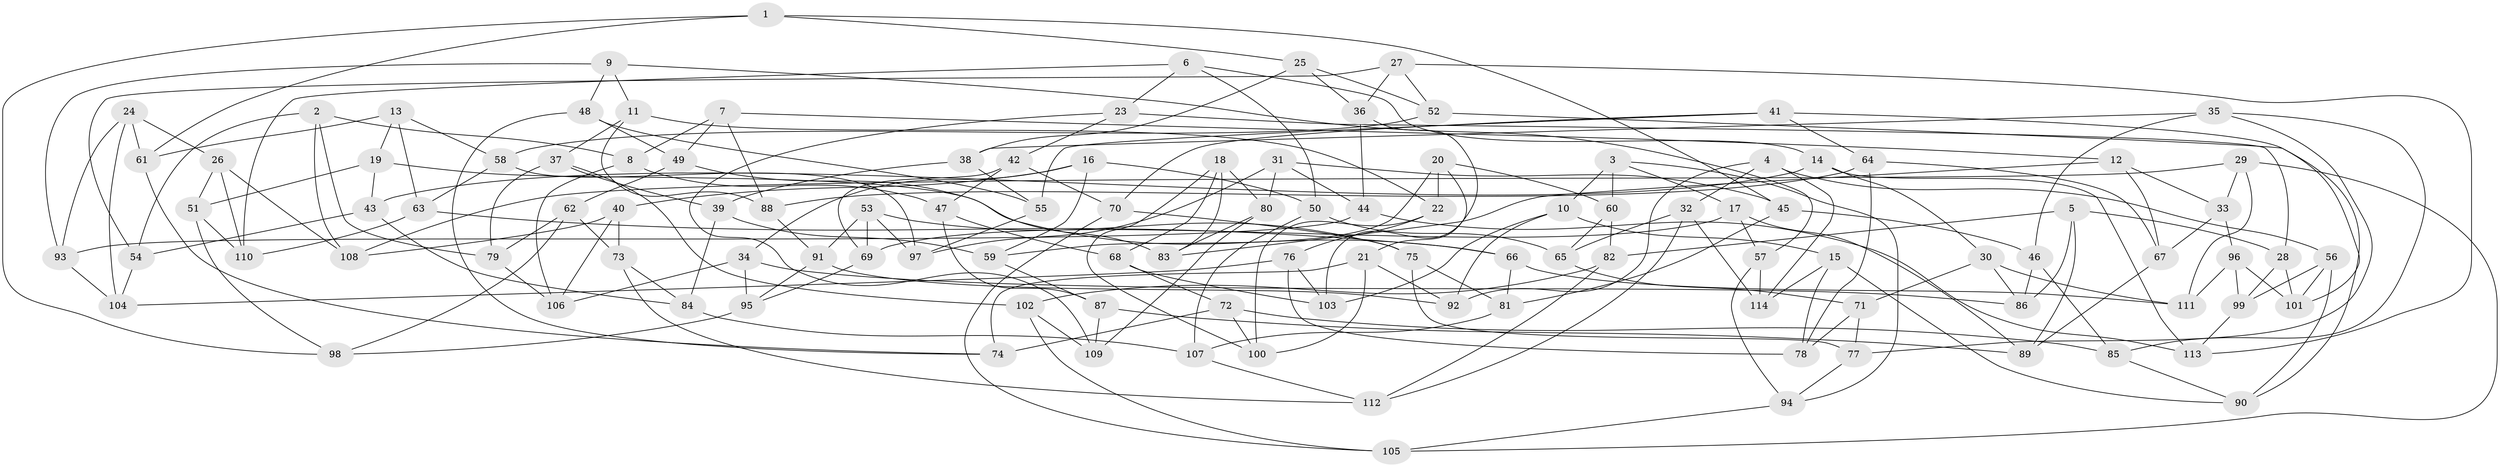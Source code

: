 // Generated by graph-tools (version 1.1) at 2025/50/03/09/25 03:50:49]
// undirected, 114 vertices, 228 edges
graph export_dot {
graph [start="1"]
  node [color=gray90,style=filled];
  1;
  2;
  3;
  4;
  5;
  6;
  7;
  8;
  9;
  10;
  11;
  12;
  13;
  14;
  15;
  16;
  17;
  18;
  19;
  20;
  21;
  22;
  23;
  24;
  25;
  26;
  27;
  28;
  29;
  30;
  31;
  32;
  33;
  34;
  35;
  36;
  37;
  38;
  39;
  40;
  41;
  42;
  43;
  44;
  45;
  46;
  47;
  48;
  49;
  50;
  51;
  52;
  53;
  54;
  55;
  56;
  57;
  58;
  59;
  60;
  61;
  62;
  63;
  64;
  65;
  66;
  67;
  68;
  69;
  70;
  71;
  72;
  73;
  74;
  75;
  76;
  77;
  78;
  79;
  80;
  81;
  82;
  83;
  84;
  85;
  86;
  87;
  88;
  89;
  90;
  91;
  92;
  93;
  94;
  95;
  96;
  97;
  98;
  99;
  100;
  101;
  102;
  103;
  104;
  105;
  106;
  107;
  108;
  109;
  110;
  111;
  112;
  113;
  114;
  1 -- 25;
  1 -- 98;
  1 -- 45;
  1 -- 61;
  2 -- 8;
  2 -- 108;
  2 -- 54;
  2 -- 79;
  3 -- 17;
  3 -- 10;
  3 -- 60;
  3 -- 94;
  4 -- 56;
  4 -- 92;
  4 -- 114;
  4 -- 32;
  5 -- 86;
  5 -- 28;
  5 -- 89;
  5 -- 82;
  6 -- 50;
  6 -- 14;
  6 -- 23;
  6 -- 110;
  7 -- 88;
  7 -- 12;
  7 -- 49;
  7 -- 8;
  8 -- 106;
  8 -- 47;
  9 -- 57;
  9 -- 93;
  9 -- 48;
  9 -- 11;
  10 -- 15;
  10 -- 103;
  10 -- 92;
  11 -- 37;
  11 -- 22;
  11 -- 88;
  12 -- 83;
  12 -- 33;
  12 -- 67;
  13 -- 61;
  13 -- 63;
  13 -- 19;
  13 -- 58;
  14 -- 43;
  14 -- 30;
  14 -- 113;
  15 -- 114;
  15 -- 90;
  15 -- 78;
  16 -- 59;
  16 -- 34;
  16 -- 40;
  16 -- 50;
  17 -- 57;
  17 -- 89;
  17 -- 69;
  18 -- 80;
  18 -- 100;
  18 -- 83;
  18 -- 68;
  19 -- 66;
  19 -- 43;
  19 -- 51;
  20 -- 22;
  20 -- 21;
  20 -- 59;
  20 -- 60;
  21 -- 92;
  21 -- 100;
  21 -- 74;
  22 -- 100;
  22 -- 76;
  23 -- 28;
  23 -- 42;
  23 -- 109;
  24 -- 26;
  24 -- 93;
  24 -- 104;
  24 -- 61;
  25 -- 36;
  25 -- 38;
  25 -- 52;
  26 -- 51;
  26 -- 110;
  26 -- 108;
  27 -- 54;
  27 -- 52;
  27 -- 113;
  27 -- 36;
  28 -- 101;
  28 -- 99;
  29 -- 33;
  29 -- 105;
  29 -- 108;
  29 -- 111;
  30 -- 86;
  30 -- 71;
  30 -- 111;
  31 -- 80;
  31 -- 97;
  31 -- 45;
  31 -- 44;
  32 -- 65;
  32 -- 112;
  32 -- 114;
  33 -- 67;
  33 -- 96;
  34 -- 95;
  34 -- 106;
  34 -- 86;
  35 -- 38;
  35 -- 46;
  35 -- 77;
  35 -- 85;
  36 -- 44;
  36 -- 103;
  37 -- 102;
  37 -- 79;
  37 -- 39;
  38 -- 39;
  38 -- 55;
  39 -- 84;
  39 -- 59;
  40 -- 108;
  40 -- 106;
  40 -- 73;
  41 -- 55;
  41 -- 64;
  41 -- 101;
  41 -- 70;
  42 -- 47;
  42 -- 70;
  42 -- 69;
  43 -- 84;
  43 -- 54;
  44 -- 93;
  44 -- 113;
  45 -- 46;
  45 -- 81;
  46 -- 86;
  46 -- 85;
  47 -- 87;
  47 -- 68;
  48 -- 49;
  48 -- 74;
  48 -- 55;
  49 -- 62;
  49 -- 83;
  50 -- 107;
  50 -- 65;
  51 -- 98;
  51 -- 110;
  52 -- 58;
  52 -- 90;
  53 -- 69;
  53 -- 75;
  53 -- 97;
  53 -- 91;
  54 -- 104;
  55 -- 97;
  56 -- 99;
  56 -- 101;
  56 -- 90;
  57 -- 94;
  57 -- 114;
  58 -- 63;
  58 -- 97;
  59 -- 87;
  60 -- 65;
  60 -- 82;
  61 -- 74;
  62 -- 98;
  62 -- 79;
  62 -- 73;
  63 -- 110;
  63 -- 66;
  64 -- 67;
  64 -- 88;
  64 -- 78;
  65 -- 71;
  66 -- 81;
  66 -- 111;
  67 -- 89;
  68 -- 72;
  68 -- 103;
  69 -- 95;
  70 -- 75;
  70 -- 105;
  71 -- 78;
  71 -- 77;
  72 -- 85;
  72 -- 100;
  72 -- 74;
  73 -- 112;
  73 -- 84;
  75 -- 77;
  75 -- 81;
  76 -- 104;
  76 -- 78;
  76 -- 103;
  77 -- 94;
  79 -- 106;
  80 -- 83;
  80 -- 109;
  81 -- 107;
  82 -- 102;
  82 -- 112;
  84 -- 107;
  85 -- 90;
  87 -- 109;
  87 -- 89;
  88 -- 91;
  91 -- 92;
  91 -- 95;
  93 -- 104;
  94 -- 105;
  95 -- 98;
  96 -- 111;
  96 -- 101;
  96 -- 99;
  99 -- 113;
  102 -- 105;
  102 -- 109;
  107 -- 112;
}

